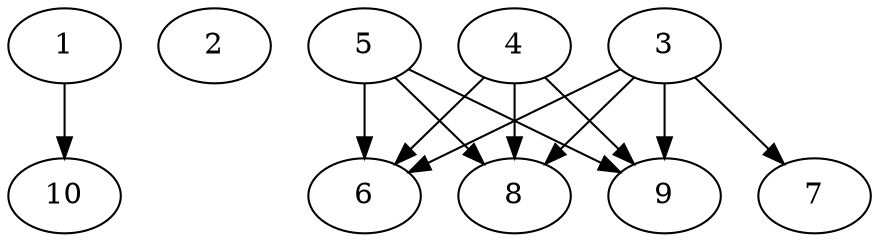 // DAG automatically generated by daggen at Thu Oct  3 13:58:04 2019
// ./daggen --dot -n 10 --ccr 0.3 --fat 0.9 --regular 0.7 --density 0.6 --mindata 5242880 --maxdata 52428800 
digraph G {
  1 [size="42465280", alpha="0.08", expect_size="12739584"] 
  1 -> 10 [size ="12739584"]
  2 [size="125757440", alpha="0.06", expect_size="37727232"] 
  3 [size="62586880", alpha="0.02", expect_size="18776064"] 
  3 -> 6 [size ="18776064"]
  3 -> 7 [size ="18776064"]
  3 -> 8 [size ="18776064"]
  3 -> 9 [size ="18776064"]
  4 [size="161645227", alpha="0.11", expect_size="48493568"] 
  4 -> 6 [size ="48493568"]
  4 -> 8 [size ="48493568"]
  4 -> 9 [size ="48493568"]
  5 [size="47073280", alpha="0.15", expect_size="14121984"] 
  5 -> 6 [size ="14121984"]
  5 -> 8 [size ="14121984"]
  5 -> 9 [size ="14121984"]
  6 [size="104260267", alpha="0.11", expect_size="31278080"] 
  7 [size="63092053", alpha="0.12", expect_size="18927616"] 
  8 [size="66822827", alpha="0.08", expect_size="20046848"] 
  9 [size="132860587", alpha="0.11", expect_size="39858176"] 
  10 [size="157835947", alpha="0.14", expect_size="47350784"] 
}
